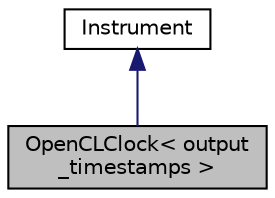 digraph "OpenCLClock&lt; output_timestamps &gt;"
{
 // LATEX_PDF_SIZE
  edge [fontname="Helvetica",fontsize="10",labelfontname="Helvetica",labelfontsize="10"];
  node [fontname="Helvetica",fontsize="10",shape=record];
  Node1 [label="OpenCLClock\< output\l_timestamps \>",height=0.2,width=0.4,color="black", fillcolor="grey75", style="filled", fontcolor="black",tooltip="Instrument creating measurements based on the information returned by clGetEventProfilingInfo for eac..."];
  Node2 -> Node1 [dir="back",color="midnightblue",fontsize="10",style="solid",fontname="Helvetica"];
  Node2 [label="Instrument",height=0.2,width=0.4,color="black", fillcolor="white", style="filled",URL="$classarm__compute_1_1test_1_1framework_1_1_instrument.xhtml",tooltip="Interface for classes that can be used to measure performance."];
}
